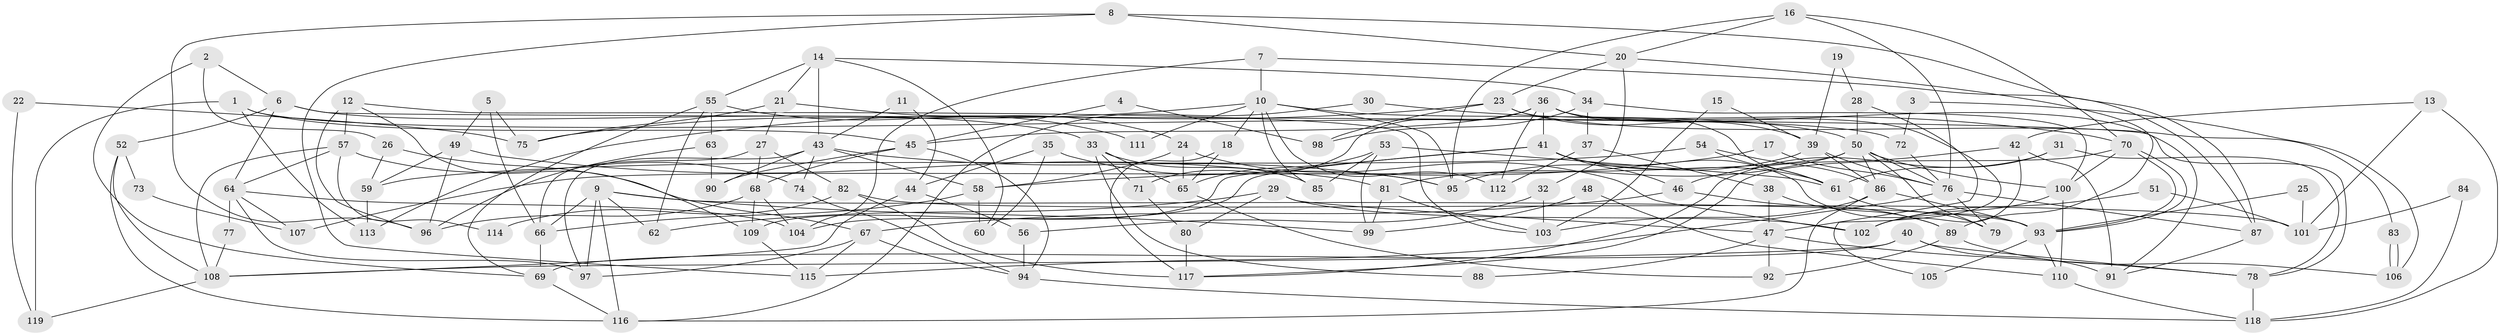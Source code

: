 // Generated by graph-tools (version 1.1) at 2025/15/03/09/25 04:15:19]
// undirected, 119 vertices, 238 edges
graph export_dot {
graph [start="1"]
  node [color=gray90,style=filled];
  1;
  2;
  3;
  4;
  5;
  6;
  7;
  8;
  9;
  10;
  11;
  12;
  13;
  14;
  15;
  16;
  17;
  18;
  19;
  20;
  21;
  22;
  23;
  24;
  25;
  26;
  27;
  28;
  29;
  30;
  31;
  32;
  33;
  34;
  35;
  36;
  37;
  38;
  39;
  40;
  41;
  42;
  43;
  44;
  45;
  46;
  47;
  48;
  49;
  50;
  51;
  52;
  53;
  54;
  55;
  56;
  57;
  58;
  59;
  60;
  61;
  62;
  63;
  64;
  65;
  66;
  67;
  68;
  69;
  70;
  71;
  72;
  73;
  74;
  75;
  76;
  77;
  78;
  79;
  80;
  81;
  82;
  83;
  84;
  85;
  86;
  87;
  88;
  89;
  90;
  91;
  92;
  93;
  94;
  95;
  96;
  97;
  98;
  99;
  100;
  101;
  102;
  103;
  104;
  105;
  106;
  107;
  108;
  109;
  110;
  111;
  112;
  113;
  114;
  115;
  116;
  117;
  118;
  119;
  1 -- 113;
  1 -- 45;
  1 -- 72;
  1 -- 119;
  2 -- 6;
  2 -- 69;
  2 -- 26;
  3 -- 106;
  3 -- 72;
  4 -- 45;
  4 -- 98;
  5 -- 75;
  5 -- 49;
  5 -- 66;
  6 -- 33;
  6 -- 64;
  6 -- 52;
  6 -- 78;
  7 -- 87;
  7 -- 10;
  7 -- 104;
  8 -- 115;
  8 -- 87;
  8 -- 20;
  8 -- 96;
  9 -- 99;
  9 -- 93;
  9 -- 62;
  9 -- 66;
  9 -- 97;
  9 -- 116;
  10 -- 95;
  10 -- 50;
  10 -- 18;
  10 -- 75;
  10 -- 85;
  10 -- 111;
  10 -- 112;
  11 -- 43;
  11 -- 44;
  12 -- 109;
  12 -- 96;
  12 -- 57;
  12 -- 103;
  13 -- 118;
  13 -- 42;
  13 -- 101;
  14 -- 43;
  14 -- 55;
  14 -- 21;
  14 -- 34;
  14 -- 60;
  15 -- 39;
  15 -- 103;
  16 -- 76;
  16 -- 70;
  16 -- 20;
  16 -- 95;
  17 -- 76;
  17 -- 58;
  18 -- 117;
  18 -- 65;
  19 -- 39;
  19 -- 28;
  20 -- 23;
  20 -- 32;
  20 -- 89;
  21 -- 27;
  21 -- 24;
  21 -- 75;
  22 -- 119;
  22 -- 75;
  23 -- 39;
  23 -- 83;
  23 -- 98;
  23 -- 113;
  24 -- 58;
  24 -- 65;
  24 -- 102;
  25 -- 93;
  25 -- 101;
  26 -- 59;
  26 -- 67;
  27 -- 66;
  27 -- 68;
  27 -- 82;
  28 -- 50;
  28 -- 47;
  29 -- 47;
  29 -- 102;
  29 -- 62;
  29 -- 80;
  30 -- 116;
  30 -- 70;
  31 -- 78;
  31 -- 61;
  31 -- 117;
  32 -- 103;
  32 -- 56;
  33 -- 65;
  33 -- 71;
  33 -- 85;
  33 -- 88;
  34 -- 100;
  34 -- 37;
  34 -- 98;
  35 -- 44;
  35 -- 95;
  35 -- 60;
  36 -- 112;
  36 -- 41;
  36 -- 45;
  36 -- 61;
  36 -- 71;
  36 -- 91;
  36 -- 105;
  37 -- 38;
  37 -- 112;
  38 -- 89;
  38 -- 47;
  39 -- 86;
  39 -- 95;
  39 -- 76;
  40 -- 69;
  40 -- 78;
  40 -- 91;
  40 -- 108;
  41 -- 93;
  41 -- 61;
  41 -- 46;
  41 -- 104;
  41 -- 109;
  42 -- 46;
  42 -- 91;
  42 -- 102;
  43 -- 97;
  43 -- 58;
  43 -- 74;
  43 -- 90;
  43 -- 95;
  44 -- 56;
  44 -- 108;
  45 -- 90;
  45 -- 68;
  45 -- 94;
  46 -- 67;
  46 -- 89;
  47 -- 92;
  47 -- 78;
  47 -- 88;
  48 -- 99;
  48 -- 110;
  49 -- 81;
  49 -- 96;
  49 -- 59;
  50 -- 76;
  50 -- 79;
  50 -- 81;
  50 -- 86;
  50 -- 100;
  50 -- 107;
  51 -- 101;
  51 -- 102;
  52 -- 108;
  52 -- 73;
  52 -- 116;
  53 -- 65;
  53 -- 85;
  53 -- 61;
  53 -- 99;
  54 -- 86;
  54 -- 61;
  54 -- 59;
  55 -- 69;
  55 -- 62;
  55 -- 63;
  55 -- 111;
  56 -- 94;
  57 -- 64;
  57 -- 74;
  57 -- 108;
  57 -- 114;
  58 -- 60;
  58 -- 66;
  59 -- 113;
  61 -- 79;
  63 -- 96;
  63 -- 90;
  64 -- 97;
  64 -- 104;
  64 -- 77;
  64 -- 107;
  65 -- 92;
  66 -- 69;
  67 -- 94;
  67 -- 97;
  67 -- 115;
  68 -- 104;
  68 -- 96;
  68 -- 109;
  69 -- 116;
  70 -- 93;
  70 -- 93;
  70 -- 100;
  70 -- 117;
  71 -- 80;
  72 -- 76;
  73 -- 107;
  74 -- 94;
  76 -- 115;
  76 -- 79;
  76 -- 87;
  77 -- 108;
  78 -- 118;
  80 -- 117;
  81 -- 103;
  81 -- 99;
  82 -- 117;
  82 -- 101;
  82 -- 114;
  83 -- 106;
  83 -- 106;
  84 -- 118;
  84 -- 101;
  86 -- 116;
  86 -- 93;
  86 -- 103;
  87 -- 91;
  89 -- 92;
  89 -- 106;
  93 -- 105;
  93 -- 110;
  94 -- 118;
  100 -- 102;
  100 -- 110;
  108 -- 119;
  109 -- 115;
  110 -- 118;
}
